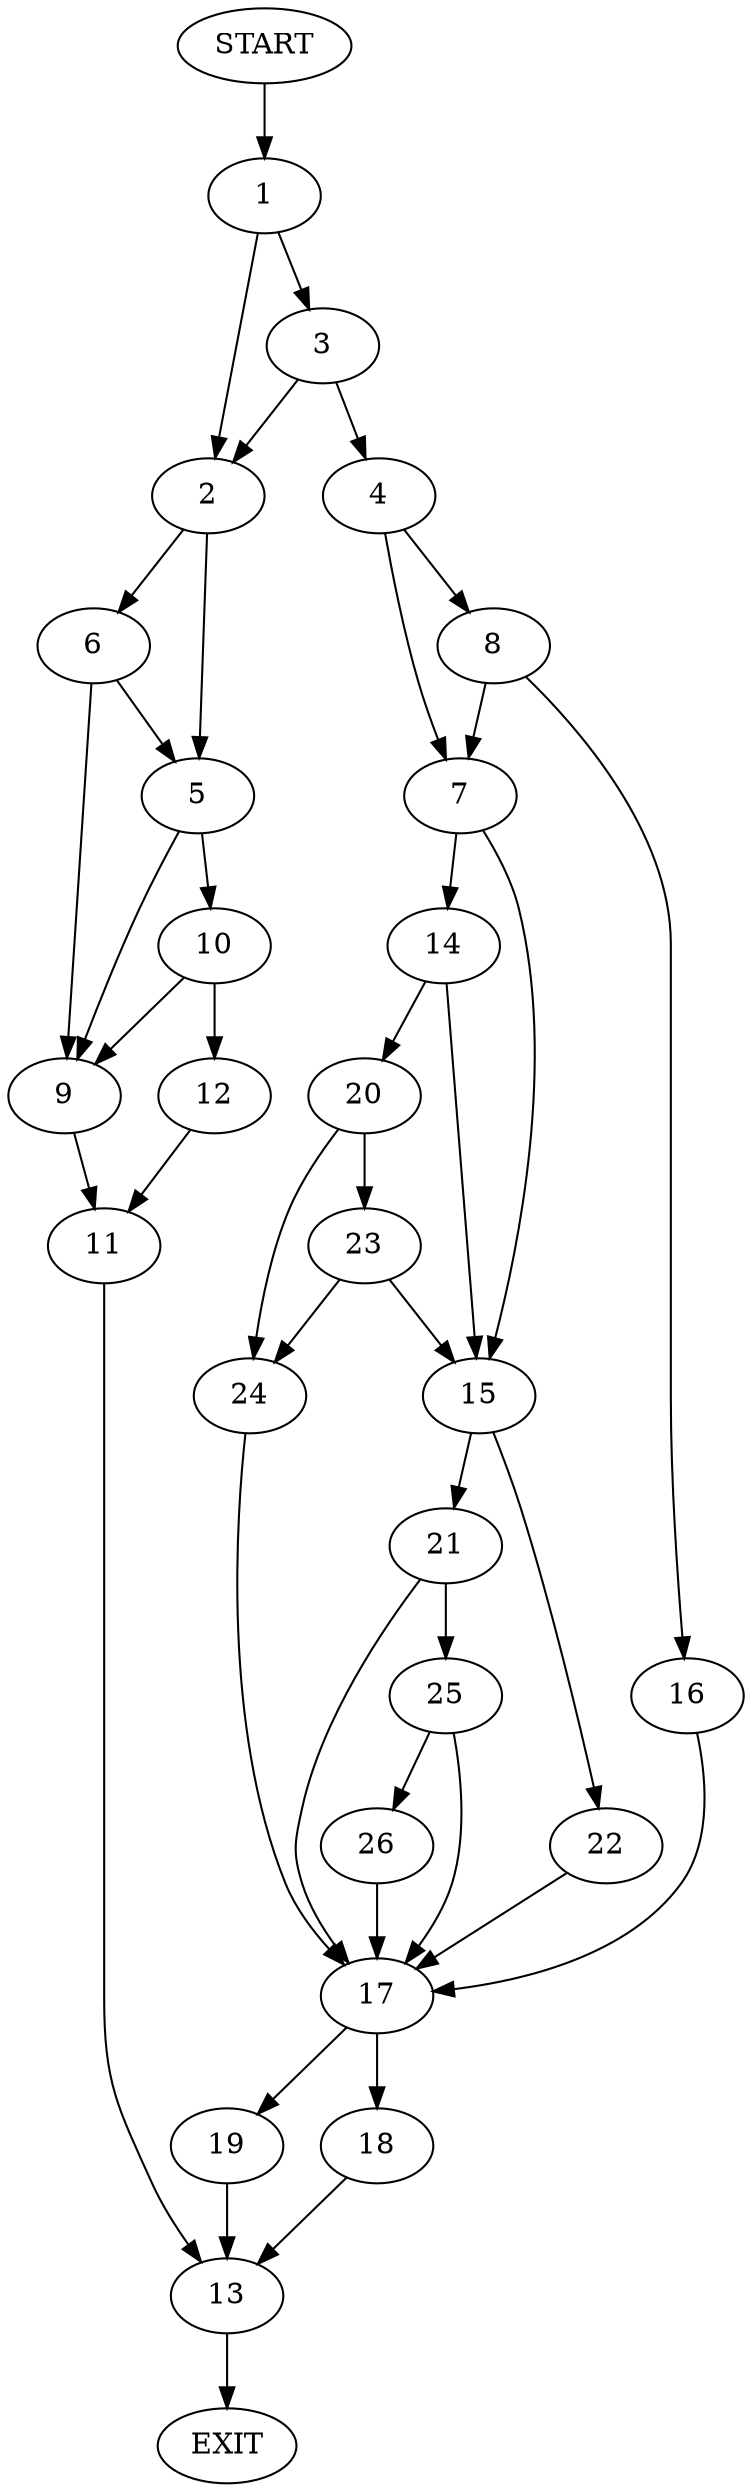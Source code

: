 digraph {
0 [label="START"]
27 [label="EXIT"]
0 -> 1
1 -> 2
1 -> 3
3 -> 2
3 -> 4
2 -> 5
2 -> 6
4 -> 7
4 -> 8
5 -> 9
5 -> 10
6 -> 9
6 -> 5
9 -> 11
10 -> 9
10 -> 12
12 -> 11
11 -> 13
13 -> 27
7 -> 14
7 -> 15
8 -> 16
8 -> 7
16 -> 17
17 -> 18
17 -> 19
14 -> 20
14 -> 15
15 -> 21
15 -> 22
20 -> 23
20 -> 24
23 -> 15
23 -> 24
24 -> 17
22 -> 17
21 -> 17
21 -> 25
25 -> 17
25 -> 26
26 -> 17
18 -> 13
19 -> 13
}
